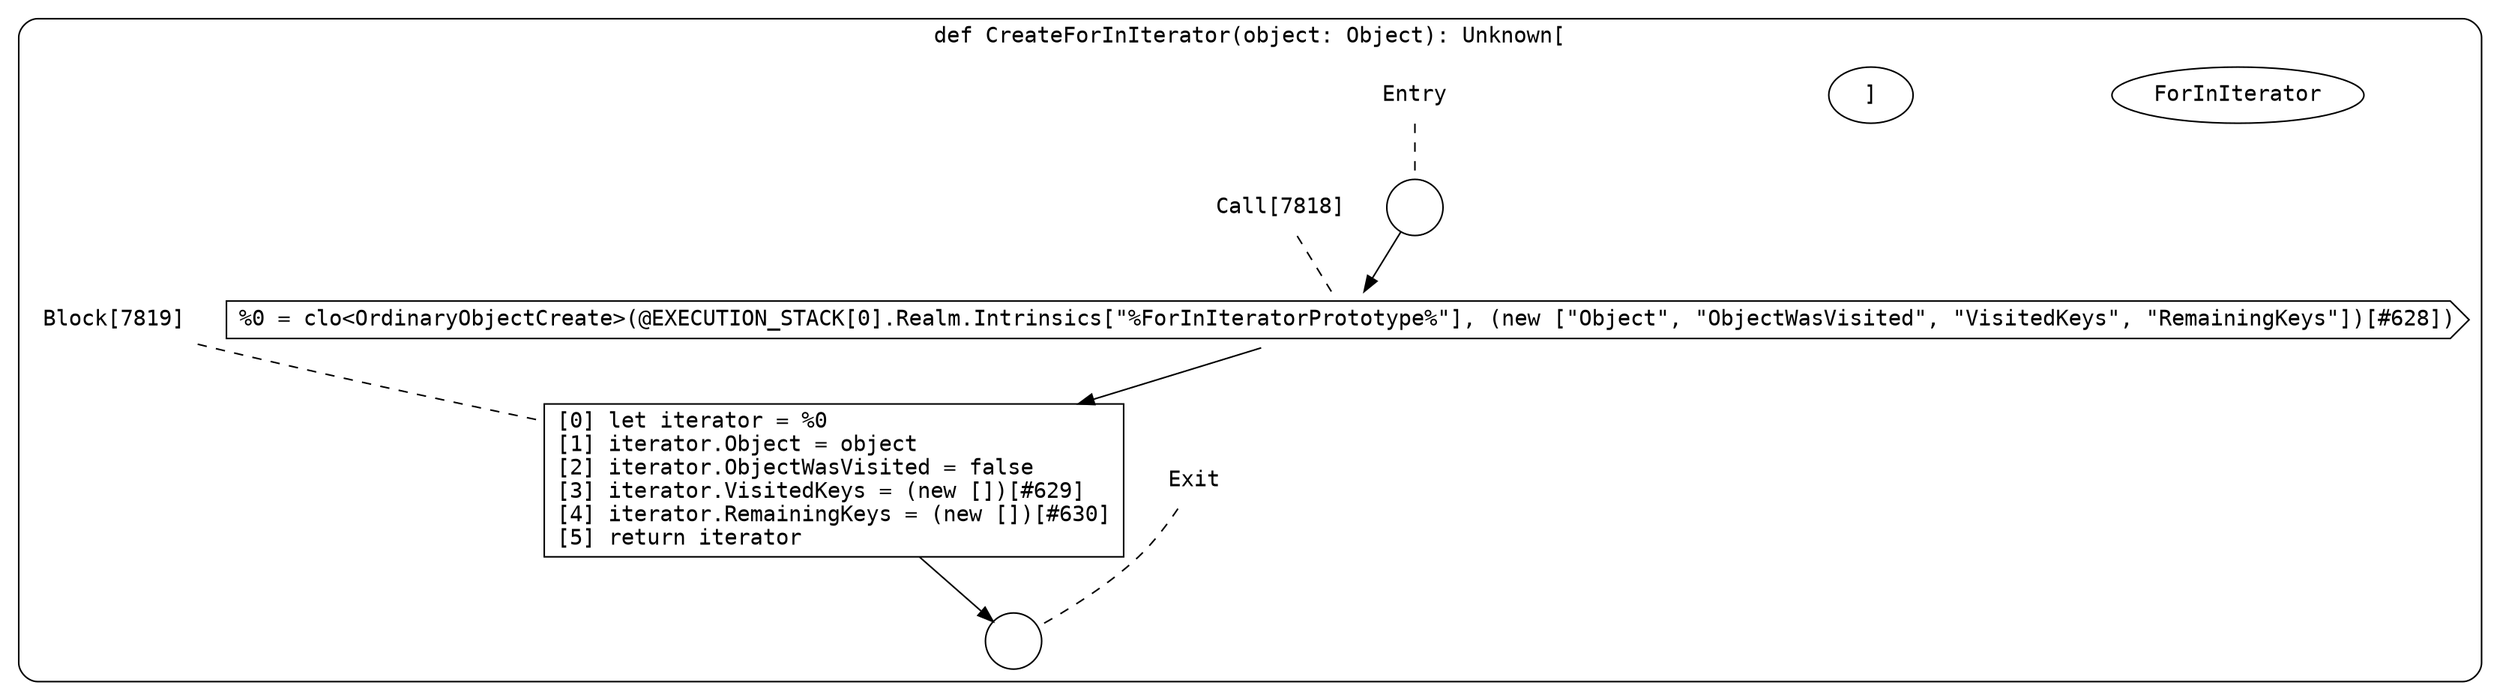 digraph {
  graph [fontname = "Consolas"]
  node [fontname = "Consolas"]
  edge [fontname = "Consolas"]
  subgraph cluster1464 {
    label = "def CreateForInIterator(object: Object): Unknown["ForInIterator"]"
    style = rounded
    cluster1464_entry_name [shape=none, label=<<font color="black">Entry</font>>]
    cluster1464_entry_name -> cluster1464_entry [arrowhead=none, color="black", style=dashed]
    cluster1464_entry [shape=circle label=" " color="black" fillcolor="white" style=filled]
    cluster1464_entry -> node7818 [color="black"]
    cluster1464_exit_name [shape=none, label=<<font color="black">Exit</font>>]
    cluster1464_exit_name -> cluster1464_exit [arrowhead=none, color="black", style=dashed]
    cluster1464_exit [shape=circle label=" " color="black" fillcolor="white" style=filled]
    node7818_name [shape=none, label=<<font color="black">Call[7818]</font>>]
    node7818_name -> node7818 [arrowhead=none, color="black", style=dashed]
    node7818 [shape=cds, label=<<font color="black">%0 = clo&lt;OrdinaryObjectCreate&gt;(@EXECUTION_STACK[0].Realm.Intrinsics[&quot;%ForInIteratorPrototype%&quot;], (new [&quot;Object&quot;, &quot;ObjectWasVisited&quot;, &quot;VisitedKeys&quot;, &quot;RemainingKeys&quot;])[#628])</font>> color="black" fillcolor="white", style=filled]
    node7818 -> node7819 [color="black"]
    node7819_name [shape=none, label=<<font color="black">Block[7819]</font>>]
    node7819_name -> node7819 [arrowhead=none, color="black", style=dashed]
    node7819 [shape=box, label=<<font color="black">[0] let iterator = %0<BR ALIGN="LEFT"/>[1] iterator.Object = object<BR ALIGN="LEFT"/>[2] iterator.ObjectWasVisited = false<BR ALIGN="LEFT"/>[3] iterator.VisitedKeys = (new [])[#629]<BR ALIGN="LEFT"/>[4] iterator.RemainingKeys = (new [])[#630]<BR ALIGN="LEFT"/>[5] return iterator<BR ALIGN="LEFT"/></font>> color="black" fillcolor="white", style=filled]
    node7819 -> cluster1464_exit [color="black"]
  }
}
